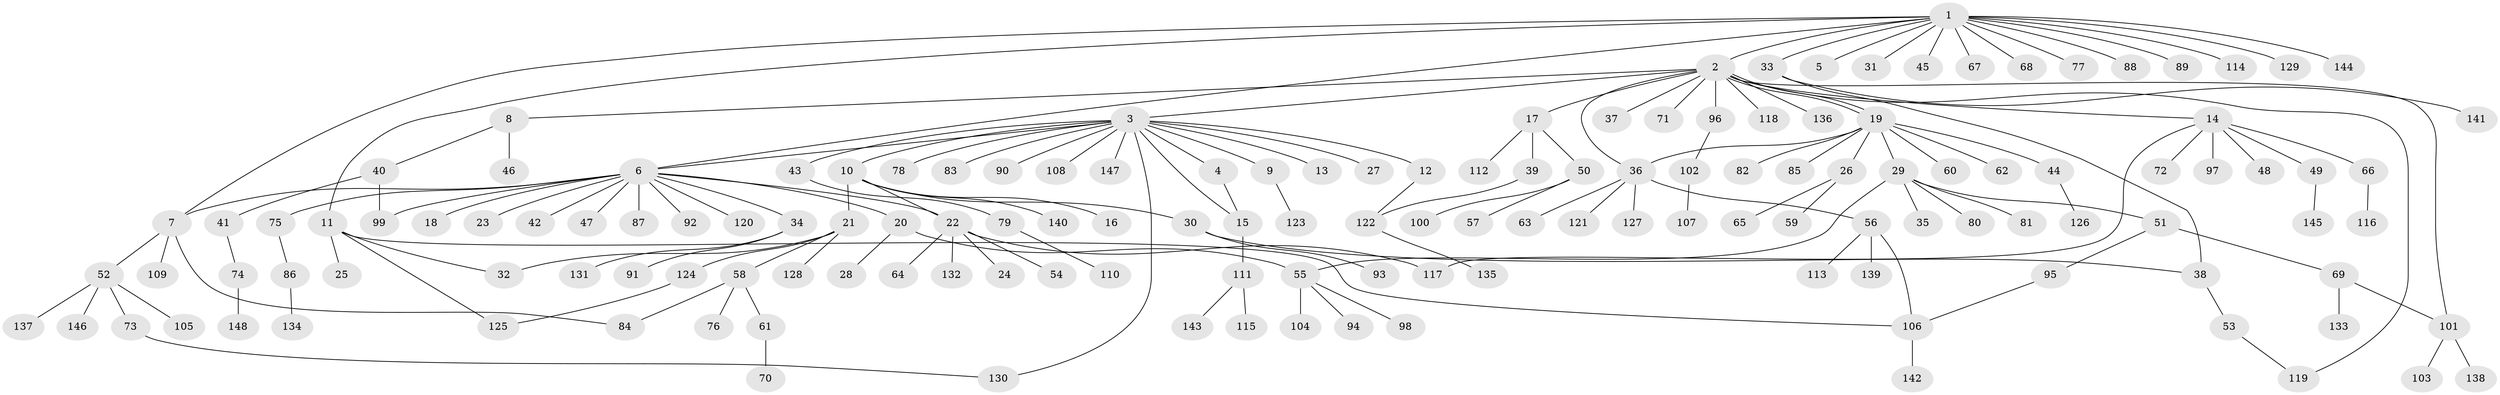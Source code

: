 // coarse degree distribution, {15: 0.02586206896551724, 2: 0.13793103448275862, 1: 0.646551724137931, 14: 0.008620689655172414, 5: 0.0603448275862069, 4: 0.04310344827586207, 3: 0.04310344827586207, 6: 0.017241379310344827, 11: 0.008620689655172414, 7: 0.008620689655172414}
// Generated by graph-tools (version 1.1) at 2025/41/03/06/25 10:41:52]
// undirected, 148 vertices, 166 edges
graph export_dot {
graph [start="1"]
  node [color=gray90,style=filled];
  1;
  2;
  3;
  4;
  5;
  6;
  7;
  8;
  9;
  10;
  11;
  12;
  13;
  14;
  15;
  16;
  17;
  18;
  19;
  20;
  21;
  22;
  23;
  24;
  25;
  26;
  27;
  28;
  29;
  30;
  31;
  32;
  33;
  34;
  35;
  36;
  37;
  38;
  39;
  40;
  41;
  42;
  43;
  44;
  45;
  46;
  47;
  48;
  49;
  50;
  51;
  52;
  53;
  54;
  55;
  56;
  57;
  58;
  59;
  60;
  61;
  62;
  63;
  64;
  65;
  66;
  67;
  68;
  69;
  70;
  71;
  72;
  73;
  74;
  75;
  76;
  77;
  78;
  79;
  80;
  81;
  82;
  83;
  84;
  85;
  86;
  87;
  88;
  89;
  90;
  91;
  92;
  93;
  94;
  95;
  96;
  97;
  98;
  99;
  100;
  101;
  102;
  103;
  104;
  105;
  106;
  107;
  108;
  109;
  110;
  111;
  112;
  113;
  114;
  115;
  116;
  117;
  118;
  119;
  120;
  121;
  122;
  123;
  124;
  125;
  126;
  127;
  128;
  129;
  130;
  131;
  132;
  133;
  134;
  135;
  136;
  137;
  138;
  139;
  140;
  141;
  142;
  143;
  144;
  145;
  146;
  147;
  148;
  1 -- 2;
  1 -- 5;
  1 -- 6;
  1 -- 7;
  1 -- 11;
  1 -- 31;
  1 -- 33;
  1 -- 45;
  1 -- 67;
  1 -- 68;
  1 -- 77;
  1 -- 88;
  1 -- 89;
  1 -- 114;
  1 -- 129;
  1 -- 144;
  2 -- 3;
  2 -- 8;
  2 -- 14;
  2 -- 17;
  2 -- 19;
  2 -- 19;
  2 -- 36;
  2 -- 37;
  2 -- 71;
  2 -- 96;
  2 -- 101;
  2 -- 118;
  2 -- 119;
  2 -- 136;
  3 -- 4;
  3 -- 6;
  3 -- 9;
  3 -- 10;
  3 -- 12;
  3 -- 13;
  3 -- 15;
  3 -- 27;
  3 -- 43;
  3 -- 78;
  3 -- 83;
  3 -- 90;
  3 -- 108;
  3 -- 130;
  3 -- 147;
  4 -- 15;
  6 -- 7;
  6 -- 18;
  6 -- 20;
  6 -- 22;
  6 -- 23;
  6 -- 34;
  6 -- 42;
  6 -- 47;
  6 -- 75;
  6 -- 87;
  6 -- 92;
  6 -- 99;
  6 -- 120;
  7 -- 52;
  7 -- 84;
  7 -- 109;
  8 -- 40;
  8 -- 46;
  9 -- 123;
  10 -- 16;
  10 -- 21;
  10 -- 22;
  10 -- 30;
  10 -- 140;
  11 -- 25;
  11 -- 32;
  11 -- 106;
  11 -- 125;
  12 -- 122;
  14 -- 48;
  14 -- 49;
  14 -- 66;
  14 -- 72;
  14 -- 97;
  14 -- 117;
  15 -- 111;
  17 -- 39;
  17 -- 50;
  17 -- 112;
  19 -- 26;
  19 -- 29;
  19 -- 36;
  19 -- 44;
  19 -- 60;
  19 -- 62;
  19 -- 82;
  19 -- 85;
  20 -- 28;
  20 -- 55;
  21 -- 32;
  21 -- 58;
  21 -- 124;
  21 -- 128;
  22 -- 24;
  22 -- 54;
  22 -- 64;
  22 -- 117;
  22 -- 132;
  26 -- 59;
  26 -- 65;
  29 -- 35;
  29 -- 51;
  29 -- 55;
  29 -- 80;
  29 -- 81;
  30 -- 38;
  30 -- 93;
  33 -- 38;
  33 -- 141;
  34 -- 91;
  34 -- 131;
  36 -- 56;
  36 -- 63;
  36 -- 121;
  36 -- 127;
  38 -- 53;
  39 -- 122;
  40 -- 41;
  40 -- 99;
  41 -- 74;
  43 -- 79;
  44 -- 126;
  49 -- 145;
  50 -- 57;
  50 -- 100;
  51 -- 69;
  51 -- 95;
  52 -- 73;
  52 -- 105;
  52 -- 137;
  52 -- 146;
  53 -- 119;
  55 -- 94;
  55 -- 98;
  55 -- 104;
  56 -- 106;
  56 -- 113;
  56 -- 139;
  58 -- 61;
  58 -- 76;
  58 -- 84;
  61 -- 70;
  66 -- 116;
  69 -- 101;
  69 -- 133;
  73 -- 130;
  74 -- 148;
  75 -- 86;
  79 -- 110;
  86 -- 134;
  95 -- 106;
  96 -- 102;
  101 -- 103;
  101 -- 138;
  102 -- 107;
  106 -- 142;
  111 -- 115;
  111 -- 143;
  122 -- 135;
  124 -- 125;
}
